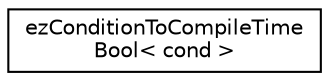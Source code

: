 digraph "Graphical Class Hierarchy"
{
 // LATEX_PDF_SIZE
  edge [fontname="Helvetica",fontsize="10",labelfontname="Helvetica",labelfontsize="10"];
  node [fontname="Helvetica",fontsize="10",shape=record];
  rankdir="LR";
  Node0 [label="ezConditionToCompileTime\lBool\< cond \>",height=0.2,width=0.4,color="black", fillcolor="white", style="filled",URL="$d2/d03/structez_condition_to_compile_time_bool.htm",tooltip="Converts a bool condition to CompileTimeTrue/FalseType."];
}
